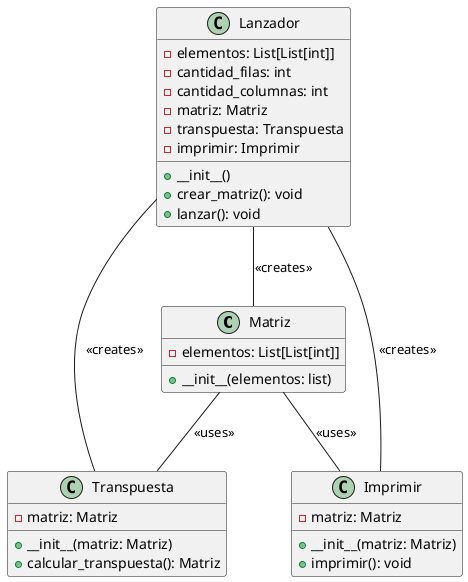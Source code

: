 @startuml
class Matriz {
  - elementos: List[List[int]]
  + __init__(elementos: list)
}

class Transpuesta {
  - matriz: Matriz
  + __init__(matriz: Matriz)
  + calcular_transpuesta(): Matriz
}

class Imprimir {
  - matriz: Matriz
  + __init__(matriz: Matriz)
  + imprimir(): void
}

class Lanzador {
  - elementos: List[List[int]]
  - cantidad_filas: int
  - cantidad_columnas: int
  - matriz: Matriz
  - transpuesta: Transpuesta
  - imprimir: Imprimir
  + __init__()
  + crear_matriz(): void
  + lanzar(): void
}

Matriz -- Transpuesta : <<uses>>
Matriz -- Imprimir : <<uses>>
Lanzador -- Matriz : <<creates>>
Lanzador -- Transpuesta : <<creates>>
Lanzador -- Imprimir : <<creates>>
@enduml